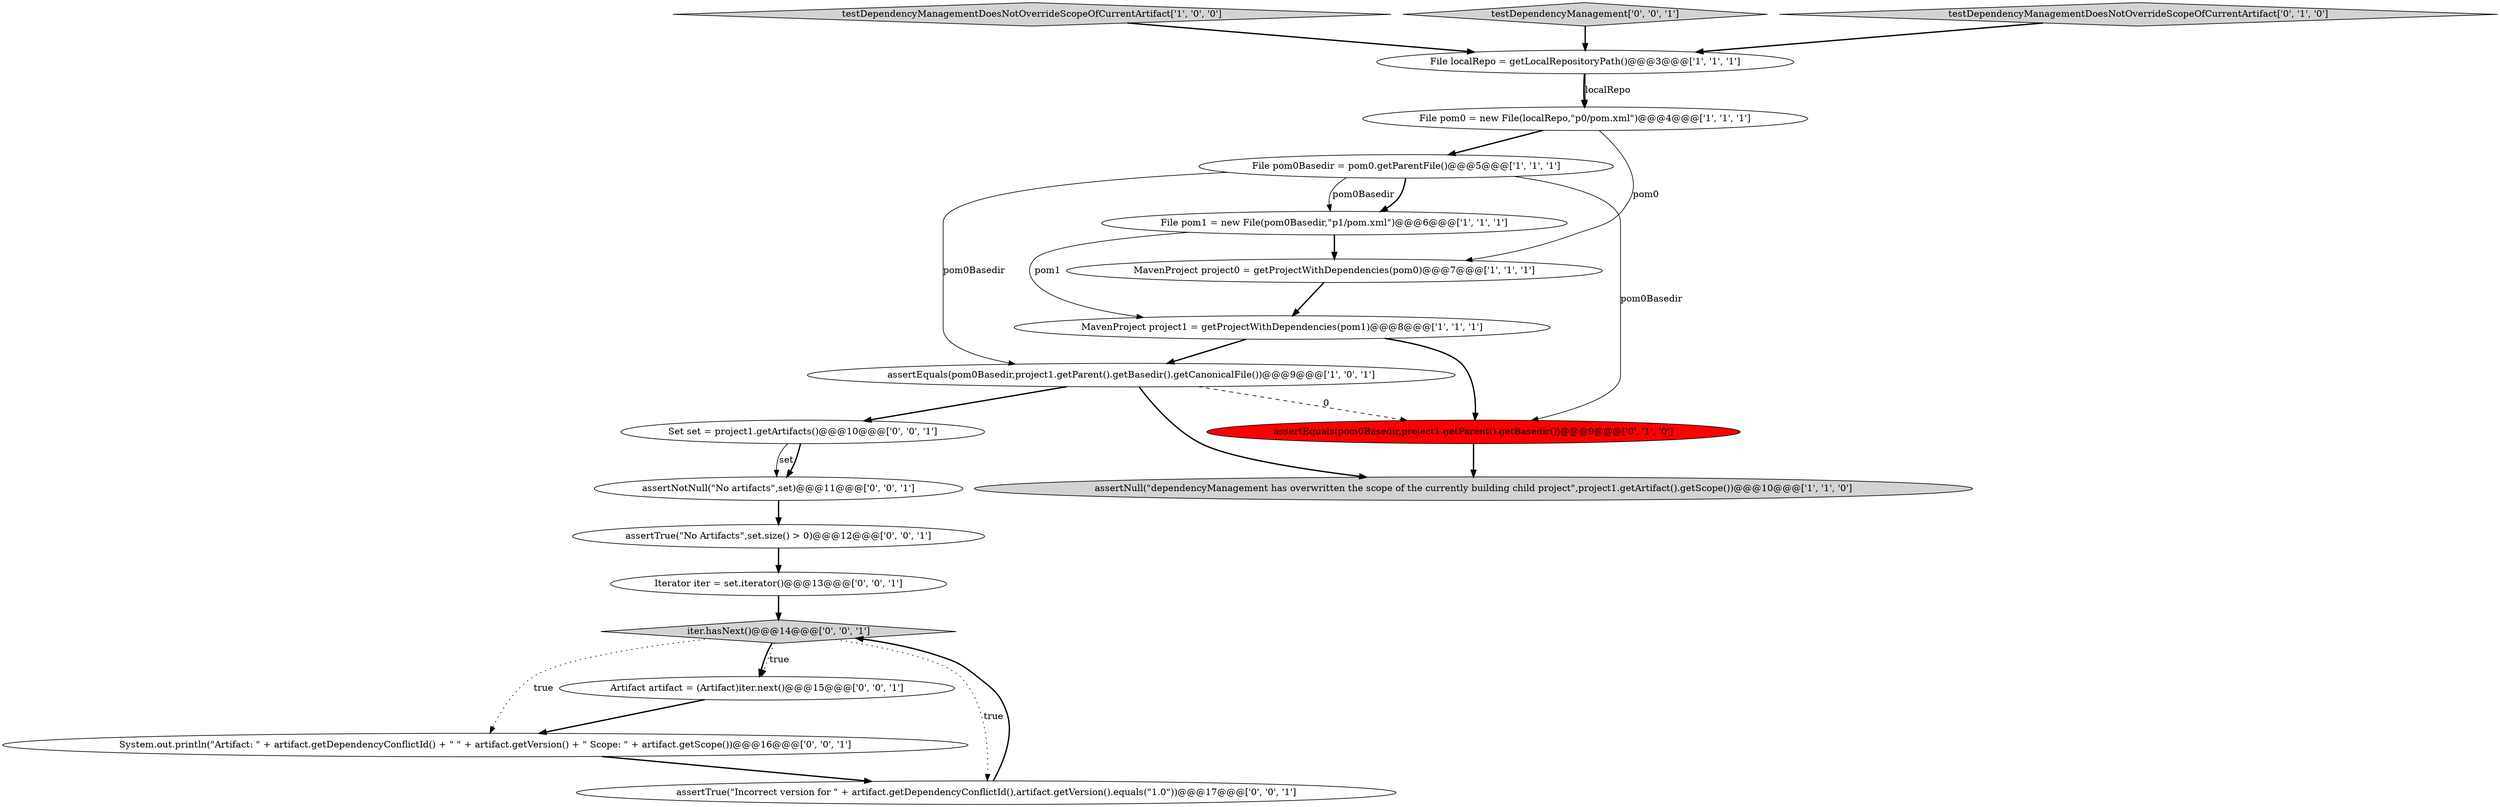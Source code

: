 digraph {
0 [style = filled, label = "File pom0Basedir = pom0.getParentFile()@@@5@@@['1', '1', '1']", fillcolor = white, shape = ellipse image = "AAA0AAABBB1BBB"];
5 [style = filled, label = "testDependencyManagementDoesNotOverrideScopeOfCurrentArtifact['1', '0', '0']", fillcolor = lightgray, shape = diamond image = "AAA0AAABBB1BBB"];
1 [style = filled, label = "MavenProject project0 = getProjectWithDependencies(pom0)@@@7@@@['1', '1', '1']", fillcolor = white, shape = ellipse image = "AAA0AAABBB1BBB"];
15 [style = filled, label = "System.out.println(\"Artifact: \" + artifact.getDependencyConflictId() + \" \" + artifact.getVersion() + \" Scope: \" + artifact.getScope())@@@16@@@['0', '0', '1']", fillcolor = white, shape = ellipse image = "AAA0AAABBB3BBB"];
6 [style = filled, label = "File pom0 = new File(localRepo,\"p0/pom.xml\")@@@4@@@['1', '1', '1']", fillcolor = white, shape = ellipse image = "AAA0AAABBB1BBB"];
8 [style = filled, label = "assertNull(\"dependencyManagement has overwritten the scope of the currently building child project\",project1.getArtifact().getScope())@@@10@@@['1', '1', '0']", fillcolor = lightgray, shape = ellipse image = "AAA0AAABBB1BBB"];
11 [style = filled, label = "iter.hasNext()@@@14@@@['0', '0', '1']", fillcolor = lightgray, shape = diamond image = "AAA0AAABBB3BBB"];
16 [style = filled, label = "assertNotNull(\"No artifacts\",set)@@@11@@@['0', '0', '1']", fillcolor = white, shape = ellipse image = "AAA0AAABBB3BBB"];
17 [style = filled, label = "Set set = project1.getArtifacts()@@@10@@@['0', '0', '1']", fillcolor = white, shape = ellipse image = "AAA0AAABBB3BBB"];
19 [style = filled, label = "assertTrue(\"No Artifacts\",set.size() > 0)@@@12@@@['0', '0', '1']", fillcolor = white, shape = ellipse image = "AAA0AAABBB3BBB"];
18 [style = filled, label = "Iterator iter = set.iterator()@@@13@@@['0', '0', '1']", fillcolor = white, shape = ellipse image = "AAA0AAABBB3BBB"];
13 [style = filled, label = "Artifact artifact = (Artifact)iter.next()@@@15@@@['0', '0', '1']", fillcolor = white, shape = ellipse image = "AAA0AAABBB3BBB"];
2 [style = filled, label = "File localRepo = getLocalRepositoryPath()@@@3@@@['1', '1', '1']", fillcolor = white, shape = ellipse image = "AAA0AAABBB1BBB"];
3 [style = filled, label = "MavenProject project1 = getProjectWithDependencies(pom1)@@@8@@@['1', '1', '1']", fillcolor = white, shape = ellipse image = "AAA0AAABBB1BBB"];
4 [style = filled, label = "File pom1 = new File(pom0Basedir,\"p1/pom.xml\")@@@6@@@['1', '1', '1']", fillcolor = white, shape = ellipse image = "AAA0AAABBB1BBB"];
12 [style = filled, label = "assertTrue(\"Incorrect version for \" + artifact.getDependencyConflictId(),artifact.getVersion().equals(\"1.0\"))@@@17@@@['0', '0', '1']", fillcolor = white, shape = ellipse image = "AAA0AAABBB3BBB"];
14 [style = filled, label = "testDependencyManagement['0', '0', '1']", fillcolor = lightgray, shape = diamond image = "AAA0AAABBB3BBB"];
7 [style = filled, label = "assertEquals(pom0Basedir,project1.getParent().getBasedir().getCanonicalFile())@@@9@@@['1', '0', '1']", fillcolor = white, shape = ellipse image = "AAA0AAABBB1BBB"];
9 [style = filled, label = "assertEquals(pom0Basedir,project1.getParent().getBasedir())@@@9@@@['0', '1', '0']", fillcolor = red, shape = ellipse image = "AAA1AAABBB2BBB"];
10 [style = filled, label = "testDependencyManagementDoesNotOverrideScopeOfCurrentArtifact['0', '1', '0']", fillcolor = lightgray, shape = diamond image = "AAA0AAABBB2BBB"];
4->3 [style = solid, label="pom1"];
19->18 [style = bold, label=""];
7->17 [style = bold, label=""];
2->6 [style = bold, label=""];
18->11 [style = bold, label=""];
11->12 [style = dotted, label="true"];
0->9 [style = solid, label="pom0Basedir"];
12->11 [style = bold, label=""];
1->3 [style = bold, label=""];
6->0 [style = bold, label=""];
11->13 [style = dotted, label="true"];
16->19 [style = bold, label=""];
7->8 [style = bold, label=""];
9->8 [style = bold, label=""];
6->1 [style = solid, label="pom0"];
3->9 [style = bold, label=""];
5->2 [style = bold, label=""];
2->6 [style = solid, label="localRepo"];
3->7 [style = bold, label=""];
0->4 [style = bold, label=""];
7->9 [style = dashed, label="0"];
11->13 [style = bold, label=""];
10->2 [style = bold, label=""];
4->1 [style = bold, label=""];
15->12 [style = bold, label=""];
13->15 [style = bold, label=""];
14->2 [style = bold, label=""];
17->16 [style = solid, label="set"];
11->15 [style = dotted, label="true"];
0->7 [style = solid, label="pom0Basedir"];
0->4 [style = solid, label="pom0Basedir"];
17->16 [style = bold, label=""];
}
